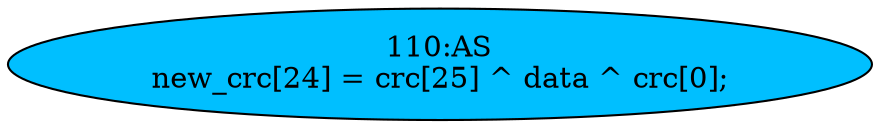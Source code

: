 strict digraph "" {
	node [label="\N"];
	"110:AS"	 [ast="<pyverilog.vparser.ast.Assign object at 0x7f1e45c58250>",
		def_var="['new_crc']",
		fillcolor=deepskyblue,
		label="110:AS
new_crc[24] = crc[25] ^ data ^ crc[0];",
		statements="[]",
		style=filled,
		typ=Assign,
		use_var="['crc', 'data', 'crc']"];
}
